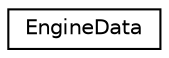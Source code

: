 digraph "Graphical Class Hierarchy"
{
 // LATEX_PDF_SIZE
  edge [fontname="Helvetica",fontsize="10",labelfontname="Helvetica",labelfontsize="10"];
  node [fontname="Helvetica",fontsize="10",shape=record];
  rankdir="LR";
  Node0 [label="EngineData",height=0.2,width=0.4,color="black", fillcolor="white", style="filled",URL="$structEngineData.html",tooltip=" "];
}
